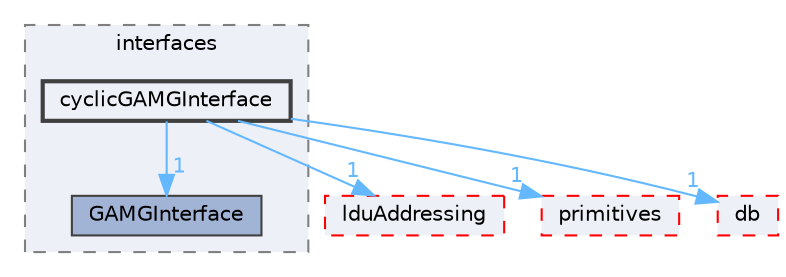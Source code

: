 digraph "src/OpenFOAM/matrices/lduMatrix/solvers/GAMG/interfaces/cyclicGAMGInterface"
{
 // LATEX_PDF_SIZE
  bgcolor="transparent";
  edge [fontname=Helvetica,fontsize=10,labelfontname=Helvetica,labelfontsize=10];
  node [fontname=Helvetica,fontsize=10,shape=box,height=0.2,width=0.4];
  compound=true
  subgraph clusterdir_354e0e3f4a321ccc8878de612aa38840 {
    graph [ bgcolor="#edf0f7", pencolor="grey50", label="interfaces", fontname=Helvetica,fontsize=10 style="filled,dashed", URL="dir_354e0e3f4a321ccc8878de612aa38840.html",tooltip=""]
  dir_da3433395e359af1783e5baa6b094d5b [label="GAMGInterface", fillcolor="#a2b4d6", color="grey25", style="filled", URL="dir_da3433395e359af1783e5baa6b094d5b.html",tooltip=""];
  dir_54eaed930cf8f51515bcb63d6d07435f [label="cyclicGAMGInterface", fillcolor="#edf0f7", color="grey25", style="filled,bold", URL="dir_54eaed930cf8f51515bcb63d6d07435f.html",tooltip=""];
  }
  dir_12547202c65033a69d4e18947f2fbe2a [label="lduAddressing", fillcolor="#edf0f7", color="red", style="filled,dashed", URL="dir_12547202c65033a69d4e18947f2fbe2a.html",tooltip=""];
  dir_3e50f45338116b169052b428016851aa [label="primitives", fillcolor="#edf0f7", color="red", style="filled,dashed", URL="dir_3e50f45338116b169052b428016851aa.html",tooltip=""];
  dir_63c634f7a7cfd679ac26c67fb30fc32f [label="db", fillcolor="#edf0f7", color="red", style="filled,dashed", URL="dir_63c634f7a7cfd679ac26c67fb30fc32f.html",tooltip=""];
  dir_54eaed930cf8f51515bcb63d6d07435f->dir_12547202c65033a69d4e18947f2fbe2a [headlabel="1", labeldistance=1.5 headhref="dir_000783_002109.html" href="dir_000783_002109.html" color="steelblue1" fontcolor="steelblue1"];
  dir_54eaed930cf8f51515bcb63d6d07435f->dir_3e50f45338116b169052b428016851aa [headlabel="1", labeldistance=1.5 headhref="dir_000783_003069.html" href="dir_000783_003069.html" color="steelblue1" fontcolor="steelblue1"];
  dir_54eaed930cf8f51515bcb63d6d07435f->dir_63c634f7a7cfd679ac26c67fb30fc32f [headlabel="1", labeldistance=1.5 headhref="dir_000783_000817.html" href="dir_000783_000817.html" color="steelblue1" fontcolor="steelblue1"];
  dir_54eaed930cf8f51515bcb63d6d07435f->dir_da3433395e359af1783e5baa6b094d5b [headlabel="1", labeldistance=1.5 headhref="dir_000783_001580.html" href="dir_000783_001580.html" color="steelblue1" fontcolor="steelblue1"];
}
